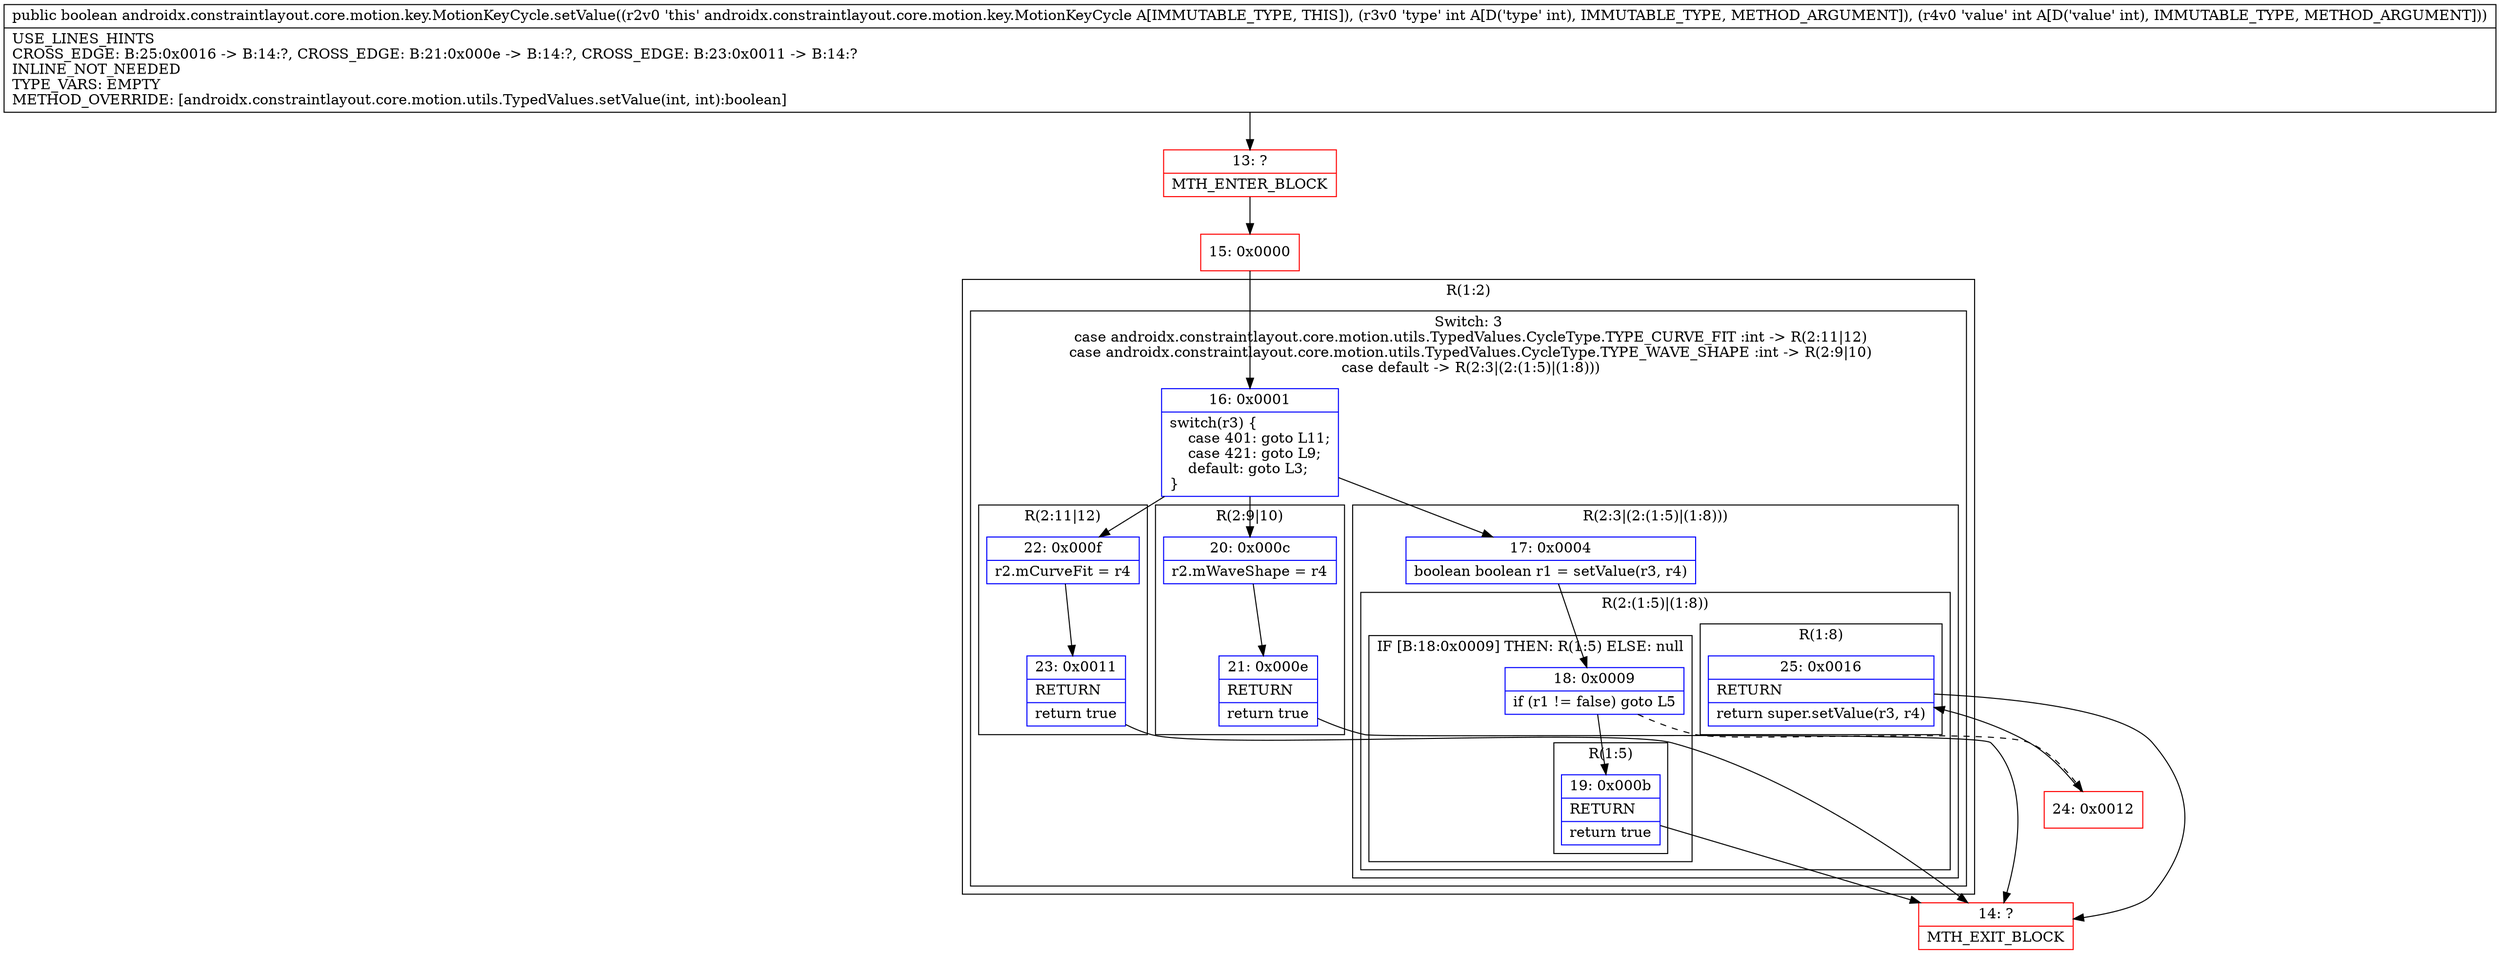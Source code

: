 digraph "CFG forandroidx.constraintlayout.core.motion.key.MotionKeyCycle.setValue(II)Z" {
subgraph cluster_Region_1009332040 {
label = "R(1:2)";
node [shape=record,color=blue];
subgraph cluster_SwitchRegion_1739168636 {
label = "Switch: 3
 case androidx.constraintlayout.core.motion.utils.TypedValues.CycleType.TYPE_CURVE_FIT :int -> R(2:11|12)
 case androidx.constraintlayout.core.motion.utils.TypedValues.CycleType.TYPE_WAVE_SHAPE :int -> R(2:9|10)
 case default -> R(2:3|(2:(1:5)|(1:8)))";
node [shape=record,color=blue];
Node_16 [shape=record,label="{16\:\ 0x0001|switch(r3) \{\l    case 401: goto L11;\l    case 421: goto L9;\l    default: goto L3;\l\}\l}"];
subgraph cluster_Region_206027154 {
label = "R(2:11|12)";
node [shape=record,color=blue];
Node_22 [shape=record,label="{22\:\ 0x000f|r2.mCurveFit = r4\l}"];
Node_23 [shape=record,label="{23\:\ 0x0011|RETURN\l|return true\l}"];
}
subgraph cluster_Region_1263372179 {
label = "R(2:9|10)";
node [shape=record,color=blue];
Node_20 [shape=record,label="{20\:\ 0x000c|r2.mWaveShape = r4\l}"];
Node_21 [shape=record,label="{21\:\ 0x000e|RETURN\l|return true\l}"];
}
subgraph cluster_Region_842957365 {
label = "R(2:3|(2:(1:5)|(1:8)))";
node [shape=record,color=blue];
Node_17 [shape=record,label="{17\:\ 0x0004|boolean boolean r1 = setValue(r3, r4)\l}"];
subgraph cluster_Region_1055630045 {
label = "R(2:(1:5)|(1:8))";
node [shape=record,color=blue];
subgraph cluster_IfRegion_415039234 {
label = "IF [B:18:0x0009] THEN: R(1:5) ELSE: null";
node [shape=record,color=blue];
Node_18 [shape=record,label="{18\:\ 0x0009|if (r1 != false) goto L5\l}"];
subgraph cluster_Region_364030983 {
label = "R(1:5)";
node [shape=record,color=blue];
Node_19 [shape=record,label="{19\:\ 0x000b|RETURN\l|return true\l}"];
}
}
subgraph cluster_Region_612895754 {
label = "R(1:8)";
node [shape=record,color=blue];
Node_25 [shape=record,label="{25\:\ 0x0016|RETURN\l|return super.setValue(r3, r4)\l}"];
}
}
}
}
}
Node_13 [shape=record,color=red,label="{13\:\ ?|MTH_ENTER_BLOCK\l}"];
Node_15 [shape=record,color=red,label="{15\:\ 0x0000}"];
Node_14 [shape=record,color=red,label="{14\:\ ?|MTH_EXIT_BLOCK\l}"];
Node_24 [shape=record,color=red,label="{24\:\ 0x0012}"];
MethodNode[shape=record,label="{public boolean androidx.constraintlayout.core.motion.key.MotionKeyCycle.setValue((r2v0 'this' androidx.constraintlayout.core.motion.key.MotionKeyCycle A[IMMUTABLE_TYPE, THIS]), (r3v0 'type' int A[D('type' int), IMMUTABLE_TYPE, METHOD_ARGUMENT]), (r4v0 'value' int A[D('value' int), IMMUTABLE_TYPE, METHOD_ARGUMENT]))  | USE_LINES_HINTS\lCROSS_EDGE: B:25:0x0016 \-\> B:14:?, CROSS_EDGE: B:21:0x000e \-\> B:14:?, CROSS_EDGE: B:23:0x0011 \-\> B:14:?\lINLINE_NOT_NEEDED\lTYPE_VARS: EMPTY\lMETHOD_OVERRIDE: [androidx.constraintlayout.core.motion.utils.TypedValues.setValue(int, int):boolean]\l}"];
MethodNode -> Node_13;Node_16 -> Node_17;
Node_16 -> Node_20;
Node_16 -> Node_22;
Node_22 -> Node_23;
Node_23 -> Node_14;
Node_20 -> Node_21;
Node_21 -> Node_14;
Node_17 -> Node_18;
Node_18 -> Node_19;
Node_18 -> Node_24[style=dashed];
Node_19 -> Node_14;
Node_25 -> Node_14;
Node_13 -> Node_15;
Node_15 -> Node_16;
Node_24 -> Node_25;
}

